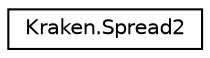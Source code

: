 digraph "Graphical Class Hierarchy"
{
 // LATEX_PDF_SIZE
  edge [fontname="Helvetica",fontsize="10",labelfontname="Helvetica",labelfontsize="10"];
  node [fontname="Helvetica",fontsize="10",shape=record];
  rankdir="LR";
  Node0 [label="Kraken.Spread2",height=0.2,width=0.4,color="black", fillcolor="white", style="filled",URL="$class_kraken_1_1_spread2.html",tooltip=" "];
}
